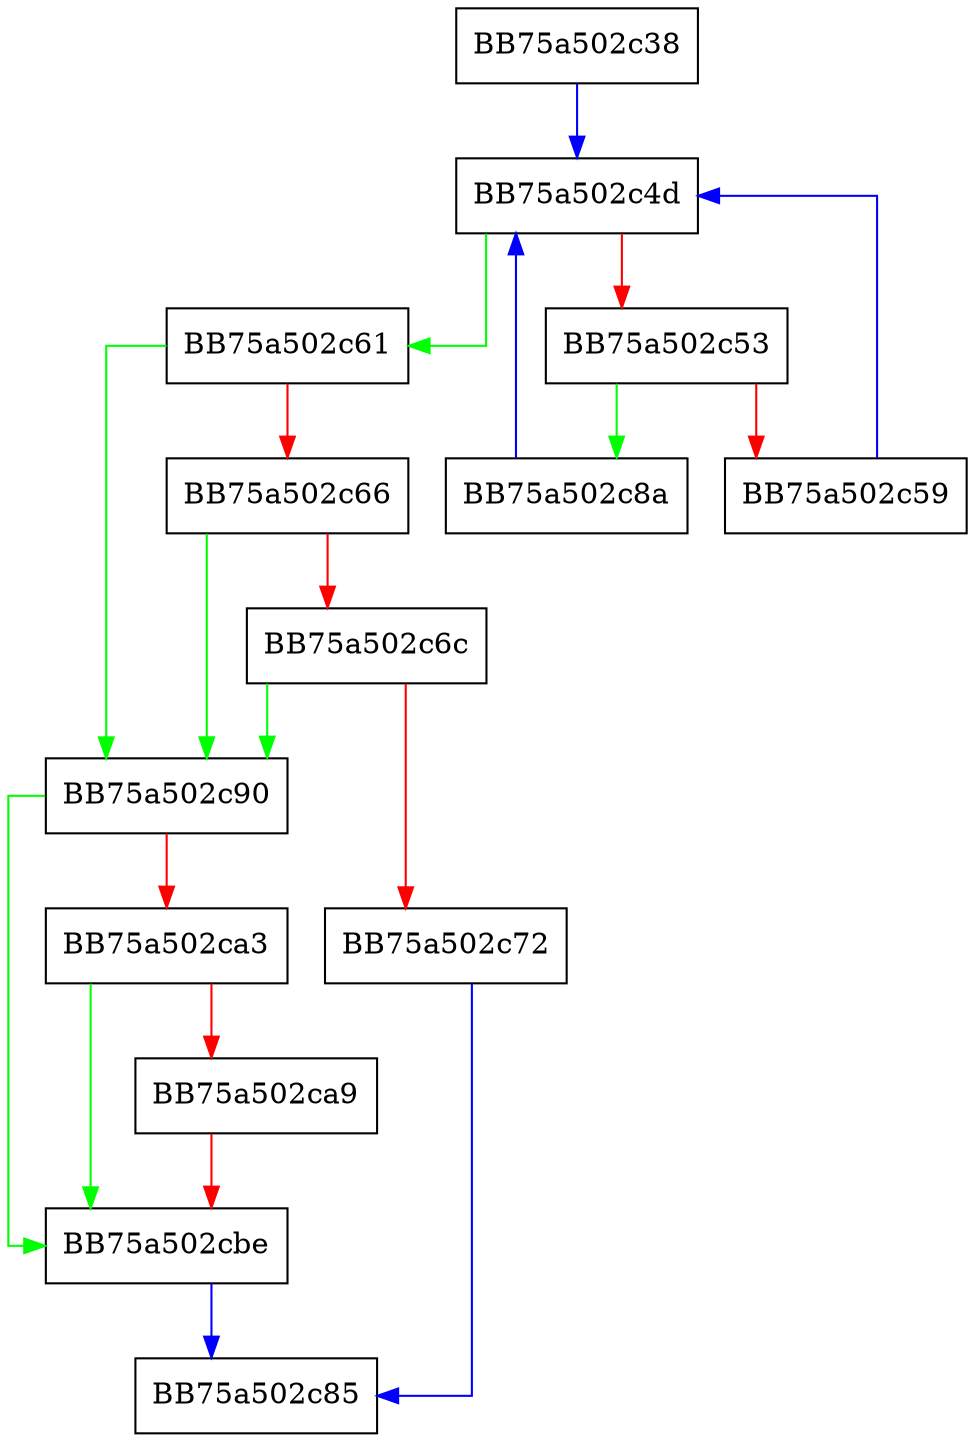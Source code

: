digraph GetBreakpointInfo {
  node [shape="box"];
  graph [splines=ortho];
  BB75a502c38 -> BB75a502c4d [color="blue"];
  BB75a502c4d -> BB75a502c61 [color="green"];
  BB75a502c4d -> BB75a502c53 [color="red"];
  BB75a502c53 -> BB75a502c8a [color="green"];
  BB75a502c53 -> BB75a502c59 [color="red"];
  BB75a502c59 -> BB75a502c4d [color="blue"];
  BB75a502c61 -> BB75a502c90 [color="green"];
  BB75a502c61 -> BB75a502c66 [color="red"];
  BB75a502c66 -> BB75a502c90 [color="green"];
  BB75a502c66 -> BB75a502c6c [color="red"];
  BB75a502c6c -> BB75a502c90 [color="green"];
  BB75a502c6c -> BB75a502c72 [color="red"];
  BB75a502c72 -> BB75a502c85 [color="blue"];
  BB75a502c8a -> BB75a502c4d [color="blue"];
  BB75a502c90 -> BB75a502cbe [color="green"];
  BB75a502c90 -> BB75a502ca3 [color="red"];
  BB75a502ca3 -> BB75a502cbe [color="green"];
  BB75a502ca3 -> BB75a502ca9 [color="red"];
  BB75a502ca9 -> BB75a502cbe [color="red"];
  BB75a502cbe -> BB75a502c85 [color="blue"];
}